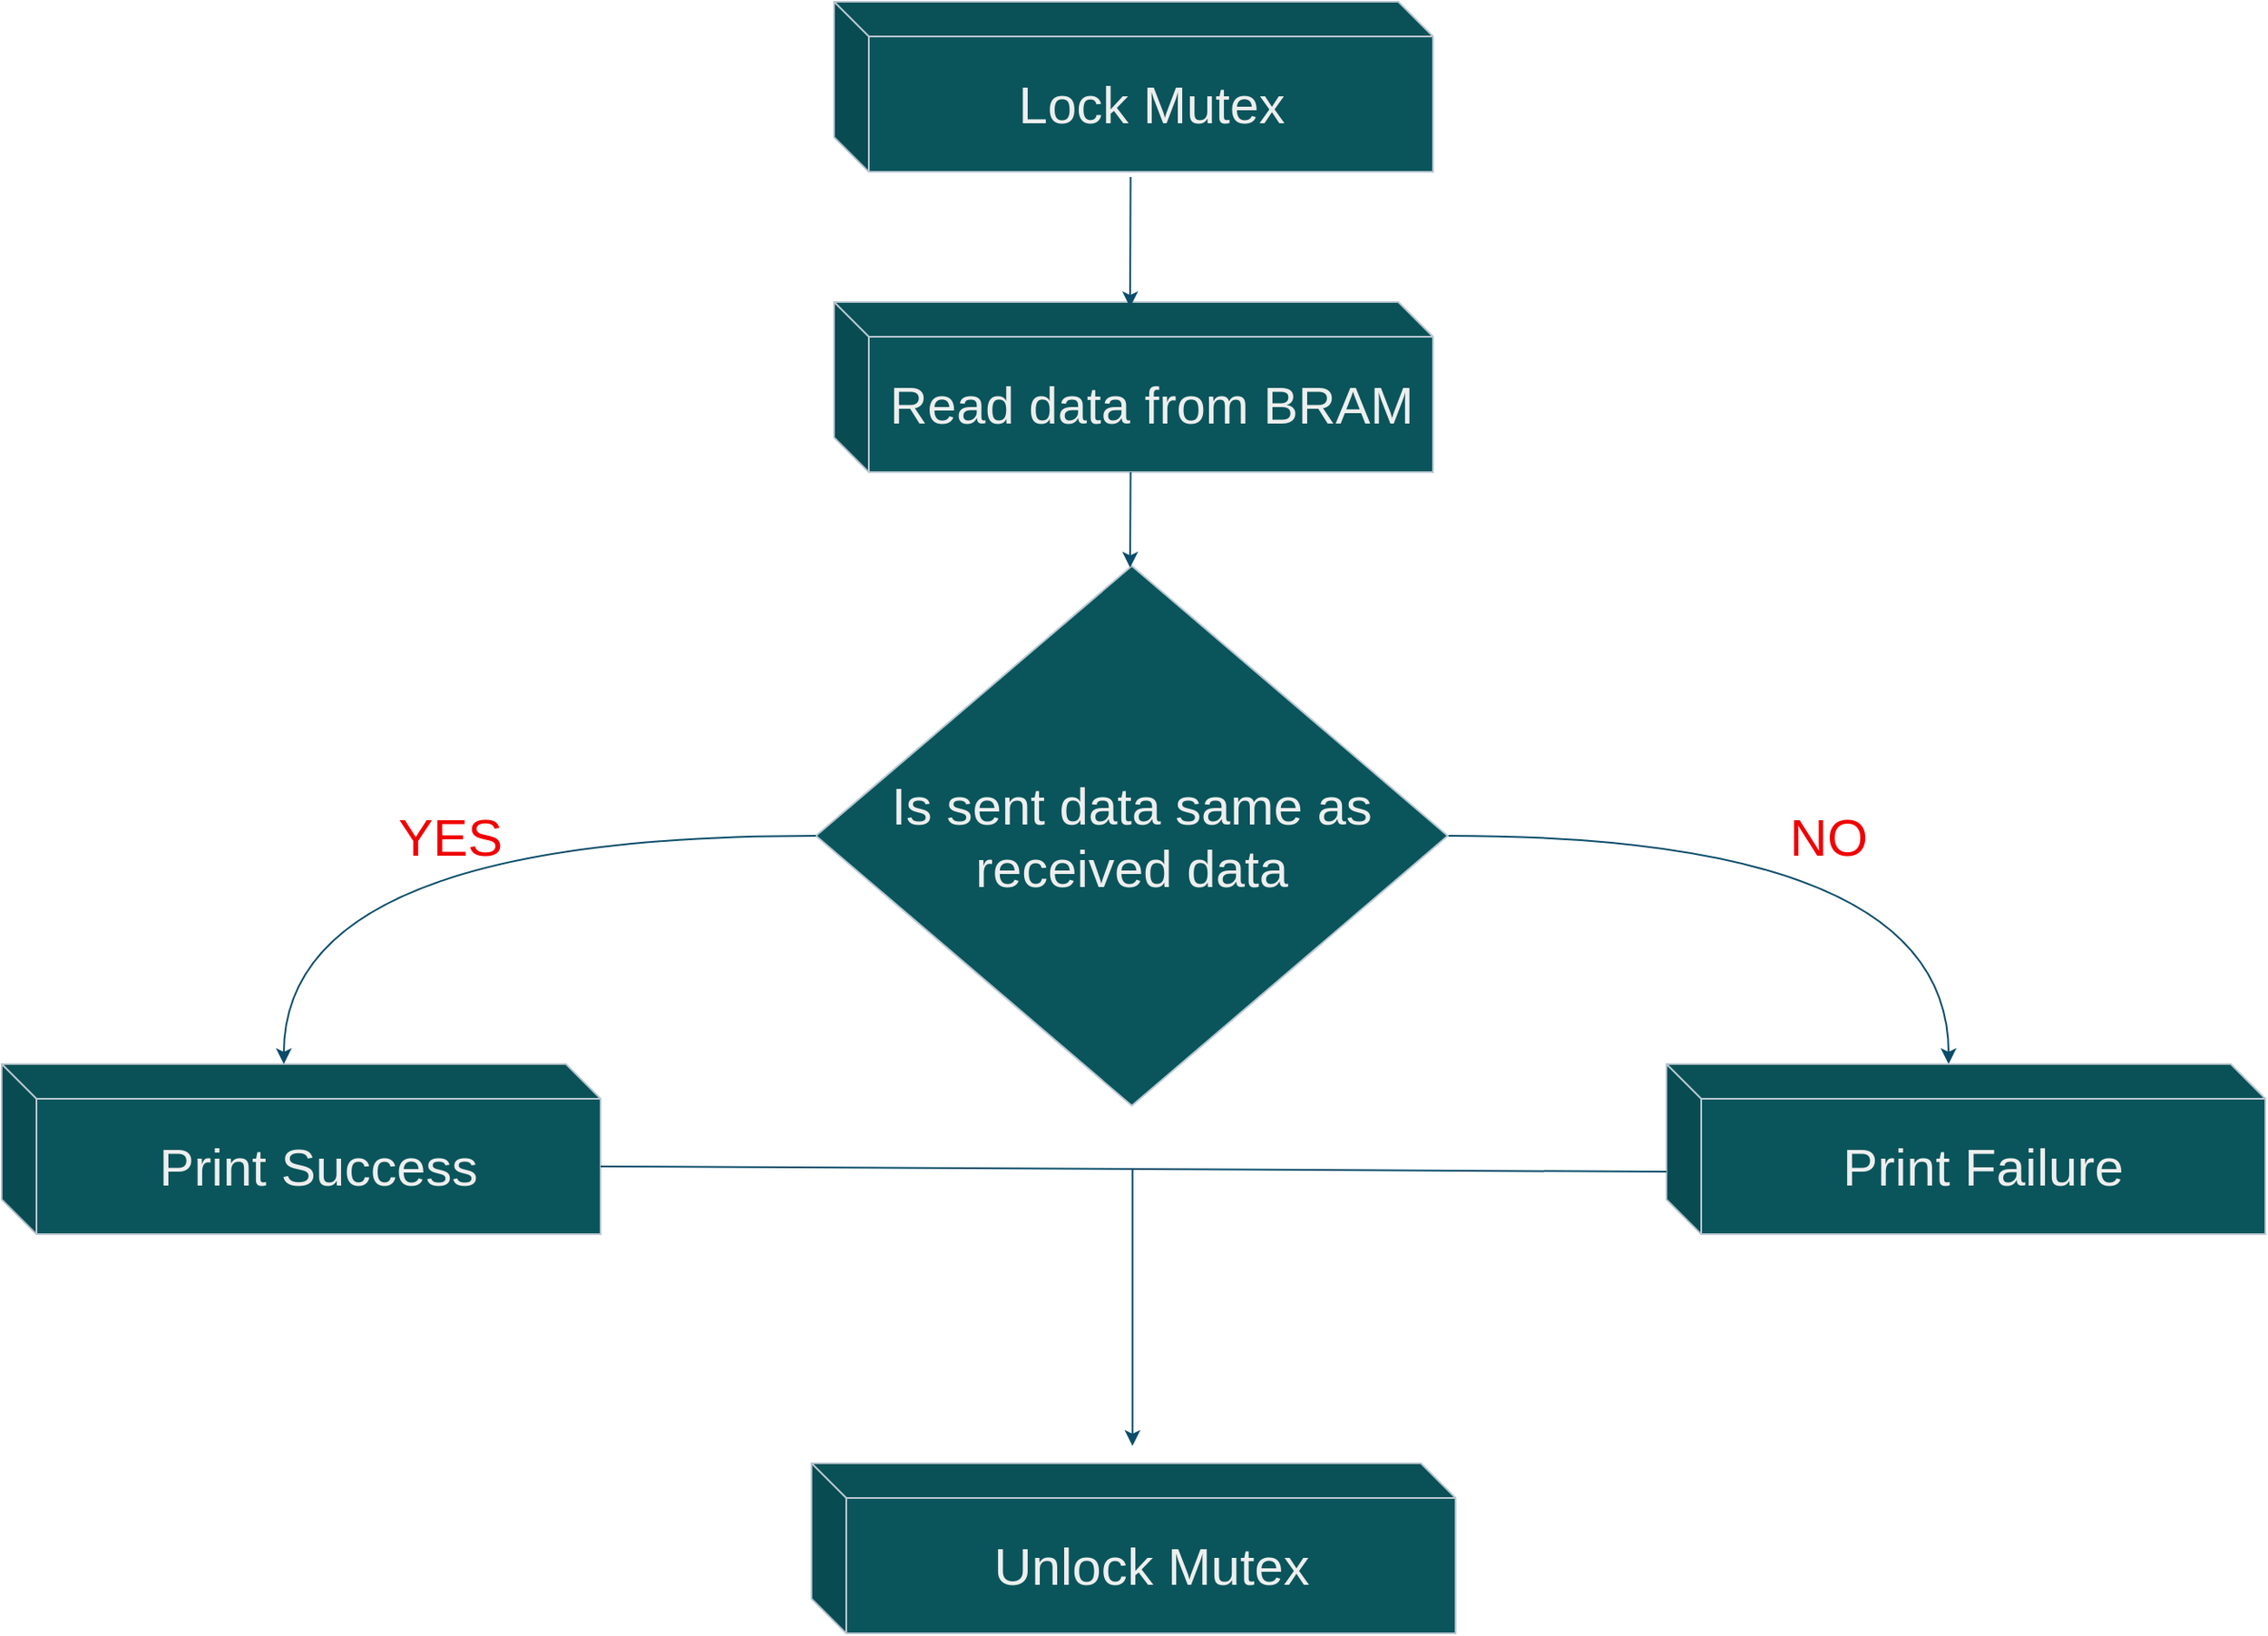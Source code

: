 <mxfile version="21.3.7" type="github">
  <diagram name="Page-1" id="NWF3Eid90m07Zp9LZsn0">
    <mxGraphModel dx="2500" dy="1532" grid="0" gridSize="10" guides="1" tooltips="1" connect="1" arrows="1" fold="1" page="0" pageScale="1" pageWidth="850" pageHeight="1100" background="#ffffff" math="0" shadow="0">
      <root>
        <mxCell id="0" />
        <mxCell id="1" parent="0" />
        <mxCell id="aUvwZGzup3Zl2crr3WL--2" value="&lt;font style=&quot;font-size: 30px;&quot;&gt;Lock Mutex&lt;br&gt;&lt;/font&gt;" style="shape=cube;whiteSpace=wrap;html=1;boundedLbl=1;backgroundOutline=1;darkOpacity=0.05;darkOpacity2=0.1;labelBackgroundColor=none;fillColor=#09555B;strokeColor=#BAC8D3;fontColor=#EEEEEE;" vertex="1" parent="1">
          <mxGeometry x="267.5" y="-232" width="345" height="98" as="geometry" />
        </mxCell>
        <mxCell id="aUvwZGzup3Zl2crr3WL--16" value="" style="curved=1;endArrow=classic;html=1;rounded=0;strokeColor=#0B4D6A;edgeStyle=orthogonalEdgeStyle;entryX=0;entryY=0;entryDx=162.5;entryDy=0;entryPerimeter=0;exitX=1;exitY=0.5;exitDx=0;exitDy=0;" edge="1" parent="1" source="aUvwZGzup3Zl2crr3WL--7" target="aUvwZGzup3Zl2crr3WL--4">
          <mxGeometry width="50" height="50" relative="1" as="geometry">
            <mxPoint x="583" y="248" as="sourcePoint" />
            <mxPoint x="928" y="375" as="targetPoint" />
          </mxGeometry>
        </mxCell>
        <mxCell id="aUvwZGzup3Zl2crr3WL--3" value="&lt;font style=&quot;font-size: 30px;&quot;&gt;Read data from BRAM&lt;br&gt;&lt;/font&gt;" style="shape=cube;whiteSpace=wrap;html=1;boundedLbl=1;backgroundOutline=1;darkOpacity=0.05;darkOpacity2=0.1;labelBackgroundColor=none;fillColor=#09555B;strokeColor=#BAC8D3;fontColor=#EEEEEE;" vertex="1" parent="1">
          <mxGeometry x="267.5" y="-59" width="345" height="98" as="geometry" />
        </mxCell>
        <mxCell id="aUvwZGzup3Zl2crr3WL--4" value="&lt;font style=&quot;font-size: 30px;&quot;&gt;Print Failure&lt;br&gt;&lt;/font&gt;" style="shape=cube;whiteSpace=wrap;html=1;boundedLbl=1;backgroundOutline=1;darkOpacity=0.05;darkOpacity2=0.1;labelBackgroundColor=none;fillColor=#09555B;strokeColor=#BAC8D3;fontColor=#EEEEEE;" vertex="1" parent="1">
          <mxGeometry x="747" y="380" width="345" height="98" as="geometry" />
        </mxCell>
        <mxCell id="aUvwZGzup3Zl2crr3WL--5" value="&lt;font style=&quot;font-size: 30px;&quot;&gt;Print Success&lt;br&gt;&lt;/font&gt;" style="shape=cube;whiteSpace=wrap;html=1;boundedLbl=1;backgroundOutline=1;darkOpacity=0.05;darkOpacity2=0.1;labelBackgroundColor=none;fillColor=#09555B;strokeColor=#BAC8D3;fontColor=#EEEEEE;" vertex="1" parent="1">
          <mxGeometry x="-212" y="380" width="345" height="98" as="geometry" />
        </mxCell>
        <mxCell id="aUvwZGzup3Zl2crr3WL--6" value="&lt;font style=&quot;font-size: 30px;&quot;&gt;Unlock Mutex&lt;br&gt;&lt;/font&gt;" style="shape=cube;whiteSpace=wrap;html=1;boundedLbl=1;backgroundOutline=1;darkOpacity=0.05;darkOpacity2=0.1;labelBackgroundColor=none;fillColor=#09555B;strokeColor=#BAC8D3;fontColor=#EEEEEE;" vertex="1" parent="1">
          <mxGeometry x="254.5" y="610" width="371" height="98" as="geometry" />
        </mxCell>
        <mxCell id="aUvwZGzup3Zl2crr3WL--7" value="&lt;div style=&quot;font-size: 30px;&quot;&gt;&lt;font style=&quot;font-size: 30px;&quot;&gt;Is sent data same as &lt;br&gt;&lt;/font&gt;&lt;/div&gt;&lt;div style=&quot;font-size: 30px;&quot;&gt;&lt;font style=&quot;font-size: 30px;&quot;&gt;received data&lt;/font&gt;&lt;/div&gt;" style="rhombus;whiteSpace=wrap;html=1;labelBackgroundColor=none;fillColor=#09555B;strokeColor=#BAC8D3;fontColor=#EEEEEE;" vertex="1" parent="1">
          <mxGeometry x="257" y="93" width="364" height="311" as="geometry" />
        </mxCell>
        <mxCell id="aUvwZGzup3Zl2crr3WL--11" value="" style="endArrow=none;html=1;rounded=0;strokeColor=#0B4D6A;entryX=0;entryY=0.633;entryDx=0;entryDy=0;entryPerimeter=0;exitX=0;exitY=0;exitDx=345;exitDy=59;exitPerimeter=0;" edge="1" parent="1" source="aUvwZGzup3Zl2crr3WL--5" target="aUvwZGzup3Zl2crr3WL--4">
          <mxGeometry width="50" height="50" relative="1" as="geometry">
            <mxPoint x="406" y="473" as="sourcePoint" />
            <mxPoint x="456" y="423" as="targetPoint" />
          </mxGeometry>
        </mxCell>
        <mxCell id="aUvwZGzup3Zl2crr3WL--12" value="" style="endArrow=classic;html=1;rounded=0;strokeColor=#0B4D6A;" edge="1" parent="1">
          <mxGeometry width="50" height="50" relative="1" as="geometry">
            <mxPoint x="439.38" y="440" as="sourcePoint" />
            <mxPoint x="439.38" y="600" as="targetPoint" />
          </mxGeometry>
        </mxCell>
        <mxCell id="aUvwZGzup3Zl2crr3WL--18" value="" style="curved=1;endArrow=classic;html=1;rounded=0;strokeColor=#0B4D6A;edgeStyle=orthogonalEdgeStyle;entryX=0;entryY=0;entryDx=162.5;entryDy=0;entryPerimeter=0;exitX=0;exitY=0.5;exitDx=0;exitDy=0;align=center;" edge="1" parent="1" source="aUvwZGzup3Zl2crr3WL--7" target="aUvwZGzup3Zl2crr3WL--5">
          <mxGeometry x="-0.0" width="50" height="50" relative="1" as="geometry">
            <mxPoint x="279" y="290" as="sourcePoint" />
            <mxPoint x="-10" y="159" as="targetPoint" />
            <mxPoint as="offset" />
          </mxGeometry>
        </mxCell>
        <mxCell id="aUvwZGzup3Zl2crr3WL--19" value="&lt;font style=&quot;font-size: 30px;&quot; color=&quot;#f00000&quot;&gt;YES&lt;/font&gt;" style="text;html=1;align=center;verticalAlign=middle;resizable=0;points=[];autosize=1;strokeColor=none;fillColor=none;fontColor=#EEEEEE;" vertex="1" parent="1">
          <mxGeometry x="6.5" y="225" width="78" height="48" as="geometry" />
        </mxCell>
        <mxCell id="aUvwZGzup3Zl2crr3WL--20" value="&lt;font style=&quot;font-size: 30px;&quot; color=&quot;#f00000&quot;&gt;NO&lt;/font&gt;" style="text;html=1;align=center;verticalAlign=middle;resizable=0;points=[];autosize=1;strokeColor=none;fillColor=none;fontColor=#EEEEEE;" vertex="1" parent="1">
          <mxGeometry x="808" y="225" width="63" height="48" as="geometry" />
        </mxCell>
        <mxCell id="aUvwZGzup3Zl2crr3WL--21" value="" style="endArrow=classic;html=1;rounded=0;strokeColor=#0B4D6A;" edge="1" parent="1">
          <mxGeometry width="50" height="50" relative="1" as="geometry">
            <mxPoint x="438.29" y="39" as="sourcePoint" />
            <mxPoint x="438" y="94" as="targetPoint" />
          </mxGeometry>
        </mxCell>
        <mxCell id="aUvwZGzup3Zl2crr3WL--22" value="" style="endArrow=classic;html=1;rounded=0;strokeColor=#0B4D6A;" edge="1" parent="1">
          <mxGeometry width="50" height="50" relative="1" as="geometry">
            <mxPoint x="438.29" y="-131" as="sourcePoint" />
            <mxPoint x="438" y="-56" as="targetPoint" />
          </mxGeometry>
        </mxCell>
      </root>
    </mxGraphModel>
  </diagram>
</mxfile>
